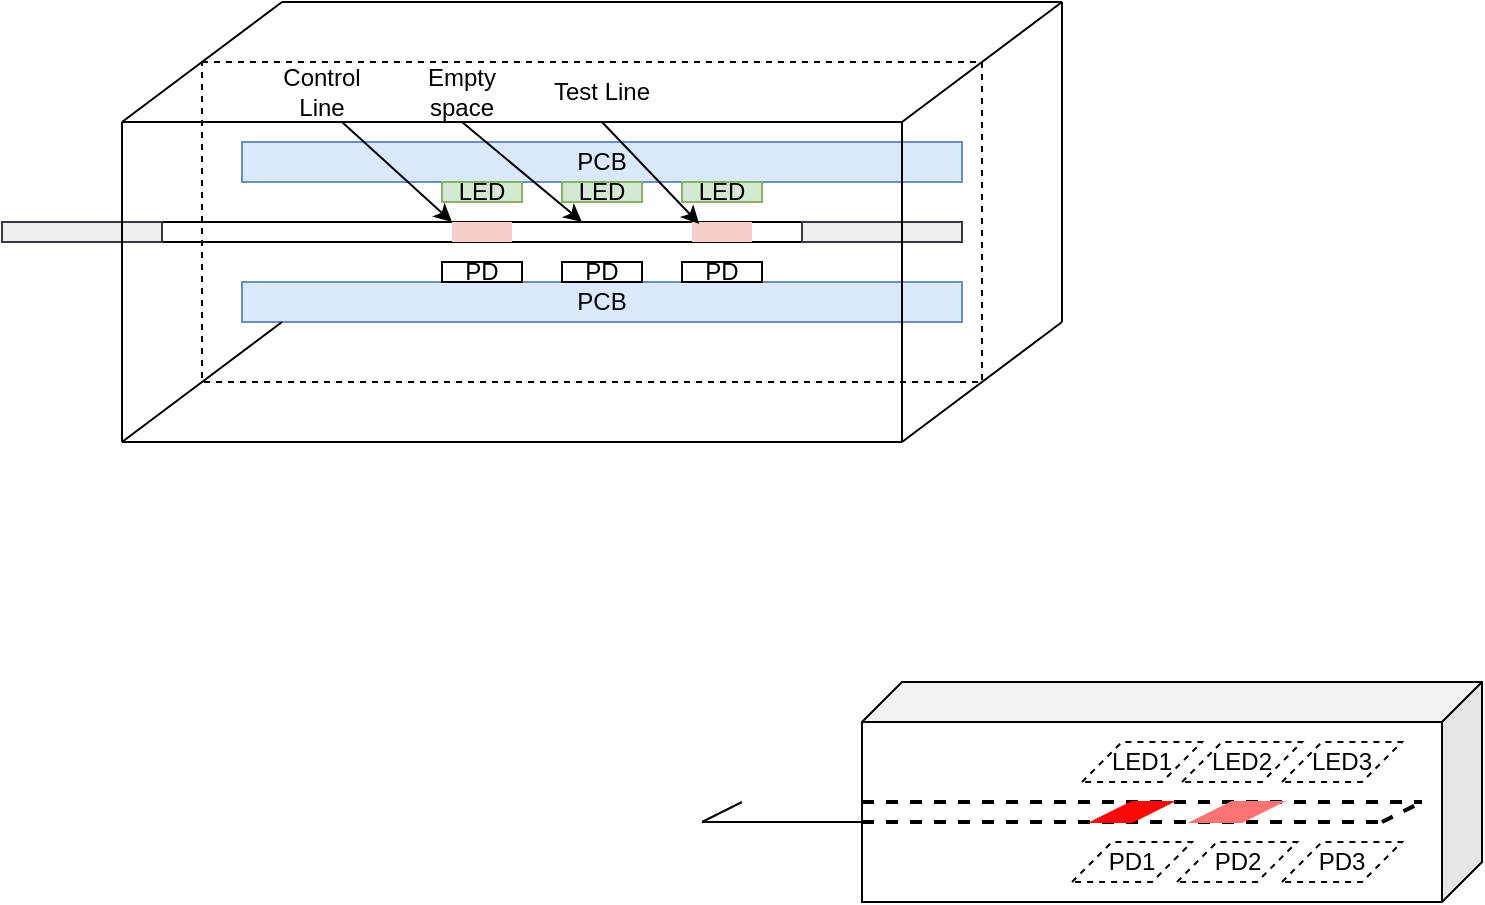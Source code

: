<mxfile version="24.8.4">
  <diagram name="Page-1" id="j7T6NGG3GoHsyrLyzwOY">
    <mxGraphModel dx="1900" dy="618" grid="1" gridSize="10" guides="1" tooltips="1" connect="1" arrows="1" fold="1" page="1" pageScale="1" pageWidth="850" pageHeight="1100" math="0" shadow="0">
      <root>
        <mxCell id="0" />
        <mxCell id="1" parent="0" />
        <mxCell id="QMfvay3PGGada1sOEVhF-32" value="" style="endArrow=none;html=1;rounded=0;exitX=0;exitY=0;exitDx=0;exitDy=0;" edge="1" parent="1">
          <mxGeometry width="50" height="50" relative="1" as="geometry">
            <mxPoint x="-20.0" y="110.0" as="sourcePoint" />
            <mxPoint x="60" y="50" as="targetPoint" />
          </mxGeometry>
        </mxCell>
        <mxCell id="QMfvay3PGGada1sOEVhF-35" value="" style="group" vertex="1" connectable="0" parent="1">
          <mxGeometry x="270" y="390" width="390" height="110" as="geometry" />
        </mxCell>
        <mxCell id="mrA0lmvgg_kLuKlWX1mX-6" value="" style="shape=cube;whiteSpace=wrap;html=1;boundedLbl=1;backgroundOutline=1;darkOpacity=0.05;darkOpacity2=0.1;fillColor=none;direction=east;flipH=1;" parent="QMfvay3PGGada1sOEVhF-35" vertex="1">
          <mxGeometry x="80" width="310" height="110" as="geometry" />
        </mxCell>
        <mxCell id="mrA0lmvgg_kLuKlWX1mX-8" value="LED1" style="shape=parallelogram;perimeter=parallelogramPerimeter;whiteSpace=wrap;html=1;fixedSize=1;dashed=1;" parent="QMfvay3PGGada1sOEVhF-35" vertex="1">
          <mxGeometry x="190" y="30" width="60" height="20" as="geometry" />
        </mxCell>
        <mxCell id="mrA0lmvgg_kLuKlWX1mX-9" value="LED2" style="shape=parallelogram;perimeter=parallelogramPerimeter;whiteSpace=wrap;html=1;fixedSize=1;dashed=1;" parent="QMfvay3PGGada1sOEVhF-35" vertex="1">
          <mxGeometry x="240" y="30" width="60" height="20" as="geometry" />
        </mxCell>
        <mxCell id="mrA0lmvgg_kLuKlWX1mX-10" value="LED3" style="shape=parallelogram;perimeter=parallelogramPerimeter;whiteSpace=wrap;html=1;fixedSize=1;dashed=1;" parent="QMfvay3PGGada1sOEVhF-35" vertex="1">
          <mxGeometry x="290" y="30" width="60" height="20" as="geometry" />
        </mxCell>
        <mxCell id="mrA0lmvgg_kLuKlWX1mX-12" value="PD1" style="shape=parallelogram;perimeter=parallelogramPerimeter;whiteSpace=wrap;html=1;fixedSize=1;dashed=1;" parent="QMfvay3PGGada1sOEVhF-35" vertex="1">
          <mxGeometry x="185" y="80" width="60" height="20" as="geometry" />
        </mxCell>
        <mxCell id="mrA0lmvgg_kLuKlWX1mX-13" value="PD2" style="shape=parallelogram;perimeter=parallelogramPerimeter;whiteSpace=wrap;html=1;fixedSize=1;dashed=1;" parent="QMfvay3PGGada1sOEVhF-35" vertex="1">
          <mxGeometry x="237.5" y="80" width="60" height="20" as="geometry" />
        </mxCell>
        <mxCell id="mrA0lmvgg_kLuKlWX1mX-14" value="PD3" style="shape=parallelogram;perimeter=parallelogramPerimeter;whiteSpace=wrap;html=1;fixedSize=1;dashed=1;" parent="QMfvay3PGGada1sOEVhF-35" vertex="1">
          <mxGeometry x="290" y="80" width="60" height="20" as="geometry" />
        </mxCell>
        <mxCell id="mrA0lmvgg_kLuKlWX1mX-22" value="" style="endArrow=none;dashed=1;html=1;strokeWidth=2;rounded=0;" parent="QMfvay3PGGada1sOEVhF-35" edge="1">
          <mxGeometry width="50" height="50" relative="1" as="geometry">
            <mxPoint x="80" y="60" as="sourcePoint" />
            <mxPoint x="360" y="60" as="targetPoint" />
          </mxGeometry>
        </mxCell>
        <mxCell id="mrA0lmvgg_kLuKlWX1mX-23" value="&lt;span style=&quot;color: rgba(0, 0, 0, 0); font-family: monospace; font-size: 0px; text-align: start; background-color: rgb(251, 251, 251);&quot;&gt;%3CmxGraphModel%3E%3Croot%3E%3CmxCell%20id%3D%220%22%2F%3E%3CmxCell%20id%3D%221%22%20parent%3D%220%22%2F%3E%3CmxCell%20id%3D%222%22%20value%3D%22%22%20style%3D%22endArrow%3Dnone%3Bdashed%3D1%3Bhtml%3D1%3BdashPattern%3D1%203%3BstrokeWidth%3D2%3Brounded%3D0%3B%22%20edge%3D%221%22%20parent%3D%221%22%3E%3CmxGeometry%20width%3D%2250%22%20height%3D%2250%22%20relative%3D%221%22%20as%3D%22geometry%22%3E%3CmxPoint%20x%3D%22480%22%20y%3D%22360%22%20as%3D%22sourcePoint%22%2F%3E%3CmxPoint%20x%3D%22760%22%20y%3D%22360%22%20as%3D%22targetPoint%22%2F%3E%3C%2FmxGeometry%3E%3C%2FmxCell%3E%3C%2Froot%3E%3C%2FmxGraphModel%3E&lt;/span&gt;" style="edgeLabel;html=1;align=center;verticalAlign=middle;resizable=0;points=[];" parent="mrA0lmvgg_kLuKlWX1mX-22" vertex="1" connectable="0">
          <mxGeometry x="-0.611" y="-3" relative="1" as="geometry">
            <mxPoint x="16" as="offset" />
          </mxGeometry>
        </mxCell>
        <mxCell id="mrA0lmvgg_kLuKlWX1mX-24" value="" style="endArrow=none;dashed=1;html=1;strokeWidth=2;rounded=0;" parent="QMfvay3PGGada1sOEVhF-35" edge="1">
          <mxGeometry width="50" height="50" relative="1" as="geometry">
            <mxPoint x="80" y="70" as="sourcePoint" />
            <mxPoint x="340" y="70" as="targetPoint" />
          </mxGeometry>
        </mxCell>
        <mxCell id="mrA0lmvgg_kLuKlWX1mX-25" value="&lt;span style=&quot;color: rgba(0, 0, 0, 0); font-family: monospace; font-size: 0px; text-align: start; background-color: rgb(251, 251, 251);&quot;&gt;%3CmxGraphModel%3E%3Croot%3E%3CmxCell%20id%3D%220%22%2F%3E%3CmxCell%20id%3D%221%22%20parent%3D%220%22%2F%3E%3CmxCell%20id%3D%222%22%20value%3D%22%22%20style%3D%22endArrow%3Dnone%3Bdashed%3D1%3Bhtml%3D1%3BdashPattern%3D1%203%3BstrokeWidth%3D2%3Brounded%3D0%3B%22%20edge%3D%221%22%20parent%3D%221%22%3E%3CmxGeometry%20width%3D%2250%22%20height%3D%2250%22%20relative%3D%221%22%20as%3D%22geometry%22%3E%3CmxPoint%20x%3D%22480%22%20y%3D%22360%22%20as%3D%22sourcePoint%22%2F%3E%3CmxPoint%20x%3D%22760%22%20y%3D%22360%22%20as%3D%22targetPoint%22%2F%3E%3C%2FmxGeometry%3E%3C%2FmxCell%3E%3C%2Froot%3E%3C%2FmxGraphModel%3E&lt;/span&gt;" style="edgeLabel;html=1;align=center;verticalAlign=middle;resizable=0;points=[];" parent="mrA0lmvgg_kLuKlWX1mX-24" vertex="1" connectable="0">
          <mxGeometry x="-0.611" y="-3" relative="1" as="geometry">
            <mxPoint x="16" as="offset" />
          </mxGeometry>
        </mxCell>
        <mxCell id="mrA0lmvgg_kLuKlWX1mX-30" value="" style="endArrow=none;dashed=1;html=1;strokeWidth=2;rounded=0;" parent="QMfvay3PGGada1sOEVhF-35" edge="1">
          <mxGeometry width="50" height="50" relative="1" as="geometry">
            <mxPoint x="340" y="70" as="sourcePoint" />
            <mxPoint x="360" y="60" as="targetPoint" />
          </mxGeometry>
        </mxCell>
        <mxCell id="mrA0lmvgg_kLuKlWX1mX-31" value="&lt;span style=&quot;color: rgba(0, 0, 0, 0); font-family: monospace; font-size: 0px; text-align: start; background-color: rgb(251, 251, 251);&quot;&gt;%3CmxGraphModel%3E%3Croot%3E%3CmxCell%20id%3D%220%22%2F%3E%3CmxCell%20id%3D%221%22%20parent%3D%220%22%2F%3E%3CmxCell%20id%3D%222%22%20value%3D%22%22%20style%3D%22endArrow%3Dnone%3Bdashed%3D1%3Bhtml%3D1%3BdashPattern%3D1%203%3BstrokeWidth%3D2%3Brounded%3D0%3B%22%20edge%3D%221%22%20parent%3D%221%22%3E%3CmxGeometry%20width%3D%2250%22%20height%3D%2250%22%20relative%3D%221%22%20as%3D%22geometry%22%3E%3CmxPoint%20x%3D%22480%22%20y%3D%22360%22%20as%3D%22sourcePoint%22%2F%3E%3CmxPoint%20x%3D%22760%22%20y%3D%22360%22%20as%3D%22targetPoint%22%2F%3E%3C%2FmxGeometry%3E%3C%2FmxCell%3E%3C%2Froot%3E%3C%2FmxGraphModel%3E&lt;/span&gt;" style="edgeLabel;html=1;align=center;verticalAlign=middle;resizable=0;points=[];" parent="mrA0lmvgg_kLuKlWX1mX-30" vertex="1" connectable="0">
          <mxGeometry x="-0.611" y="-3" relative="1" as="geometry">
            <mxPoint x="16" as="offset" />
          </mxGeometry>
        </mxCell>
        <mxCell id="mrA0lmvgg_kLuKlWX1mX-34" value="" style="endArrow=none;html=1;rounded=0;" parent="QMfvay3PGGada1sOEVhF-35" edge="1">
          <mxGeometry width="50" height="50" relative="1" as="geometry">
            <mxPoint x="20" y="70" as="sourcePoint" />
            <mxPoint x="80" y="70" as="targetPoint" />
            <Array as="points">
              <mxPoint y="70" />
            </Array>
          </mxGeometry>
        </mxCell>
        <mxCell id="mrA0lmvgg_kLuKlWX1mX-35" value="" style="endArrow=none;html=1;rounded=0;" parent="QMfvay3PGGada1sOEVhF-35" edge="1">
          <mxGeometry width="50" height="50" relative="1" as="geometry">
            <mxPoint y="70" as="sourcePoint" />
            <mxPoint x="20" y="60" as="targetPoint" />
          </mxGeometry>
        </mxCell>
        <mxCell id="mrA0lmvgg_kLuKlWX1mX-37" value="" style="shape=parallelogram;perimeter=parallelogramPerimeter;whiteSpace=wrap;html=1;fixedSize=1;strokeColor=#FF0303;fillColor=#FF0808;" parent="QMfvay3PGGada1sOEVhF-35" vertex="1">
          <mxGeometry x="195" y="60" width="40" height="10" as="geometry" />
        </mxCell>
        <mxCell id="mrA0lmvgg_kLuKlWX1mX-40" value="" style="shape=parallelogram;perimeter=parallelogramPerimeter;whiteSpace=wrap;html=1;fixedSize=1;strokeColor=#FF7373;fillColor=#FF7373;" parent="QMfvay3PGGada1sOEVhF-35" vertex="1">
          <mxGeometry x="245" y="60" width="45" height="10" as="geometry" />
        </mxCell>
        <mxCell id="QMfvay3PGGada1sOEVhF-36" value="" style="endArrow=none;html=1;rounded=0;" edge="1" parent="1">
          <mxGeometry width="50" height="50" relative="1" as="geometry">
            <mxPoint x="450" y="210" as="sourcePoint" />
            <mxPoint x="450" y="50" as="targetPoint" />
          </mxGeometry>
        </mxCell>
        <mxCell id="QMfvay3PGGada1sOEVhF-37" value="" style="endArrow=none;html=1;rounded=0;" edge="1" parent="1">
          <mxGeometry width="50" height="50" relative="1" as="geometry">
            <mxPoint x="60" y="50" as="sourcePoint" />
            <mxPoint x="450" y="50" as="targetPoint" />
          </mxGeometry>
        </mxCell>
        <mxCell id="QMfvay3PGGada1sOEVhF-40" value="PCB" style="rounded=0;whiteSpace=wrap;html=1;fillColor=#dae8fc;strokeColor=#6c8ebf;" vertex="1" parent="1">
          <mxGeometry x="40" y="120" width="360" height="20" as="geometry" />
        </mxCell>
        <mxCell id="QMfvay3PGGada1sOEVhF-41" value="LED" style="rounded=0;whiteSpace=wrap;html=1;fillColor=#d5e8d4;strokeColor=#82b366;" vertex="1" parent="1">
          <mxGeometry x="260" y="140" width="40" height="10" as="geometry" />
        </mxCell>
        <mxCell id="QMfvay3PGGada1sOEVhF-42" value="LED" style="rounded=0;whiteSpace=wrap;html=1;fillColor=#d5e8d4;strokeColor=#82b366;" vertex="1" parent="1">
          <mxGeometry x="200" y="140" width="40" height="10" as="geometry" />
        </mxCell>
        <mxCell id="QMfvay3PGGada1sOEVhF-43" value="LED" style="rounded=0;whiteSpace=wrap;html=1;fillColor=#d5e8d4;strokeColor=#82b366;" vertex="1" parent="1">
          <mxGeometry x="140" y="140" width="40" height="10" as="geometry" />
        </mxCell>
        <mxCell id="QMfvay3PGGada1sOEVhF-44" value="PCB" style="rounded=0;whiteSpace=wrap;html=1;fillColor=#dae8fc;strokeColor=#6c8ebf;" vertex="1" parent="1">
          <mxGeometry x="40" y="190" width="360" height="20" as="geometry" />
        </mxCell>
        <mxCell id="QMfvay3PGGada1sOEVhF-45" value="PD" style="rounded=0;whiteSpace=wrap;html=1;" vertex="1" parent="1">
          <mxGeometry x="140" y="180" width="40" height="10" as="geometry" />
        </mxCell>
        <mxCell id="QMfvay3PGGada1sOEVhF-46" value="" style="rounded=0;whiteSpace=wrap;html=1;" vertex="1" parent="1">
          <mxGeometry y="160" width="320" height="10" as="geometry" />
        </mxCell>
        <mxCell id="QMfvay3PGGada1sOEVhF-47" value="PD" style="rounded=0;whiteSpace=wrap;html=1;" vertex="1" parent="1">
          <mxGeometry x="200" y="180" width="40" height="10" as="geometry" />
        </mxCell>
        <mxCell id="QMfvay3PGGada1sOEVhF-48" value="PD" style="rounded=0;whiteSpace=wrap;html=1;" vertex="1" parent="1">
          <mxGeometry x="260" y="180" width="40" height="10" as="geometry" />
        </mxCell>
        <mxCell id="QMfvay3PGGada1sOEVhF-49" value="" style="rounded=0;whiteSpace=wrap;html=1;fillColor=#f8cecc;strokeColor=none;" vertex="1" parent="1">
          <mxGeometry x="145" y="160" width="30" height="10" as="geometry" />
        </mxCell>
        <mxCell id="QMfvay3PGGada1sOEVhF-50" value="" style="rounded=0;whiteSpace=wrap;html=1;fillColor=#f8cecc;strokeColor=none;" vertex="1" parent="1">
          <mxGeometry x="265" y="160" width="30" height="10" as="geometry" />
        </mxCell>
        <mxCell id="QMfvay3PGGada1sOEVhF-51" value="" style="endArrow=classic;html=1;rounded=0;entryX=0;entryY=0;entryDx=0;entryDy=0;" edge="1" parent="1" target="QMfvay3PGGada1sOEVhF-49">
          <mxGeometry width="50" height="50" relative="1" as="geometry">
            <mxPoint x="90" y="110" as="sourcePoint" />
            <mxPoint x="160" y="170" as="targetPoint" />
          </mxGeometry>
        </mxCell>
        <mxCell id="QMfvay3PGGada1sOEVhF-52" value="" style="endArrow=classic;html=1;rounded=0;entryX=0.121;entryY=0.1;entryDx=0;entryDy=0;entryPerimeter=0;" edge="1" parent="1" target="QMfvay3PGGada1sOEVhF-50">
          <mxGeometry width="50" height="50" relative="1" as="geometry">
            <mxPoint x="220" y="110" as="sourcePoint" />
            <mxPoint x="280" y="170" as="targetPoint" />
          </mxGeometry>
        </mxCell>
        <mxCell id="QMfvay3PGGada1sOEVhF-53" value="" style="endArrow=classic;html=1;rounded=0;" edge="1" parent="1">
          <mxGeometry width="50" height="50" relative="1" as="geometry">
            <mxPoint x="150" y="110" as="sourcePoint" />
            <mxPoint x="210" y="160" as="targetPoint" />
          </mxGeometry>
        </mxCell>
        <mxCell id="QMfvay3PGGada1sOEVhF-54" value="Control Line" style="text;html=1;align=center;verticalAlign=middle;whiteSpace=wrap;rounded=0;" vertex="1" parent="1">
          <mxGeometry x="50" y="80" width="60" height="30" as="geometry" />
        </mxCell>
        <mxCell id="QMfvay3PGGada1sOEVhF-55" value="Test Line" style="text;html=1;align=center;verticalAlign=middle;whiteSpace=wrap;rounded=0;" vertex="1" parent="1">
          <mxGeometry x="190" y="80" width="60" height="30" as="geometry" />
        </mxCell>
        <mxCell id="QMfvay3PGGada1sOEVhF-56" value="Empty space" style="text;html=1;align=center;verticalAlign=middle;whiteSpace=wrap;rounded=0;" vertex="1" parent="1">
          <mxGeometry x="120" y="80" width="60" height="30" as="geometry" />
        </mxCell>
        <mxCell id="QMfvay3PGGada1sOEVhF-57" value="" style="rounded=0;whiteSpace=wrap;html=1;fillColor=#eeeeee;strokeColor=#36393d;" vertex="1" parent="1">
          <mxGeometry x="320" y="160" width="80" height="10" as="geometry" />
        </mxCell>
        <mxCell id="QMfvay3PGGada1sOEVhF-58" value="" style="rounded=0;whiteSpace=wrap;html=1;fillColor=#eeeeee;strokeColor=#36393d;" vertex="1" parent="1">
          <mxGeometry x="-80" y="160" width="80" height="10" as="geometry" />
        </mxCell>
        <mxCell id="QMfvay3PGGada1sOEVhF-59" value="" style="rounded=0;whiteSpace=wrap;html=1;fillColor=none;dashed=1;" vertex="1" parent="1">
          <mxGeometry x="20" y="80" width="390" height="160" as="geometry" />
        </mxCell>
        <mxCell id="QMfvay3PGGada1sOEVhF-81" value="" style="endArrow=none;html=1;rounded=0;exitX=0;exitY=0;exitDx=0;exitDy=0;" edge="1" parent="1">
          <mxGeometry width="50" height="50" relative="1" as="geometry">
            <mxPoint x="370.0" y="110.0" as="sourcePoint" />
            <mxPoint x="450" y="50" as="targetPoint" />
          </mxGeometry>
        </mxCell>
        <mxCell id="QMfvay3PGGada1sOEVhF-82" value="" style="endArrow=none;html=1;rounded=0;exitX=0;exitY=0;exitDx=0;exitDy=0;" edge="1" parent="1">
          <mxGeometry width="50" height="50" relative="1" as="geometry">
            <mxPoint x="370.0" y="270.0" as="sourcePoint" />
            <mxPoint x="450" y="210" as="targetPoint" />
          </mxGeometry>
        </mxCell>
        <mxCell id="QMfvay3PGGada1sOEVhF-83" value="" style="endArrow=none;html=1;rounded=0;exitX=0;exitY=0;exitDx=0;exitDy=0;" edge="1" parent="1">
          <mxGeometry width="50" height="50" relative="1" as="geometry">
            <mxPoint x="-20.0" y="270.0" as="sourcePoint" />
            <mxPoint x="60" y="210" as="targetPoint" />
          </mxGeometry>
        </mxCell>
        <mxCell id="QMfvay3PGGada1sOEVhF-84" value="" style="endArrow=none;html=1;rounded=0;" edge="1" parent="1">
          <mxGeometry width="50" height="50" relative="1" as="geometry">
            <mxPoint x="-20" y="270" as="sourcePoint" />
            <mxPoint x="370" y="270" as="targetPoint" />
          </mxGeometry>
        </mxCell>
        <mxCell id="QMfvay3PGGada1sOEVhF-85" value="" style="endArrow=none;html=1;rounded=0;" edge="1" parent="1">
          <mxGeometry width="50" height="50" relative="1" as="geometry">
            <mxPoint x="-20" y="110" as="sourcePoint" />
            <mxPoint x="370" y="110" as="targetPoint" />
          </mxGeometry>
        </mxCell>
        <mxCell id="QMfvay3PGGada1sOEVhF-86" value="" style="endArrow=none;html=1;rounded=0;" edge="1" parent="1">
          <mxGeometry width="50" height="50" relative="1" as="geometry">
            <mxPoint x="370" y="270" as="sourcePoint" />
            <mxPoint x="370" y="110" as="targetPoint" />
          </mxGeometry>
        </mxCell>
        <mxCell id="QMfvay3PGGada1sOEVhF-87" value="" style="endArrow=none;html=1;rounded=0;" edge="1" parent="1">
          <mxGeometry width="50" height="50" relative="1" as="geometry">
            <mxPoint x="-20" y="270" as="sourcePoint" />
            <mxPoint x="-20" y="110" as="targetPoint" />
          </mxGeometry>
        </mxCell>
      </root>
    </mxGraphModel>
  </diagram>
</mxfile>
